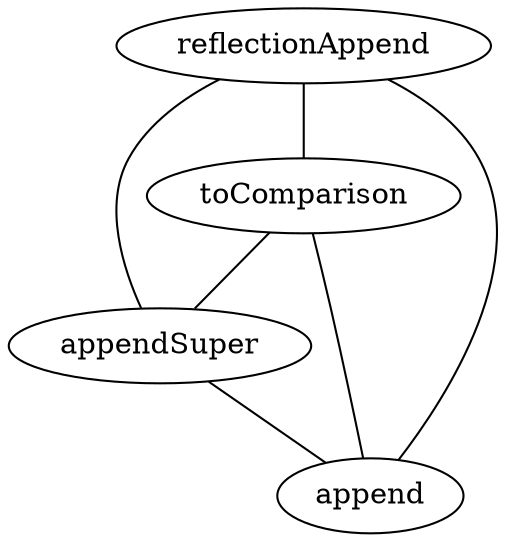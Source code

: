 strict graph ip_map {
reflectionAppend--toComparison;
reflectionAppend--appendSuper;
reflectionAppend--append;
toComparison--appendSuper;
toComparison--append;
appendSuper--append;
}